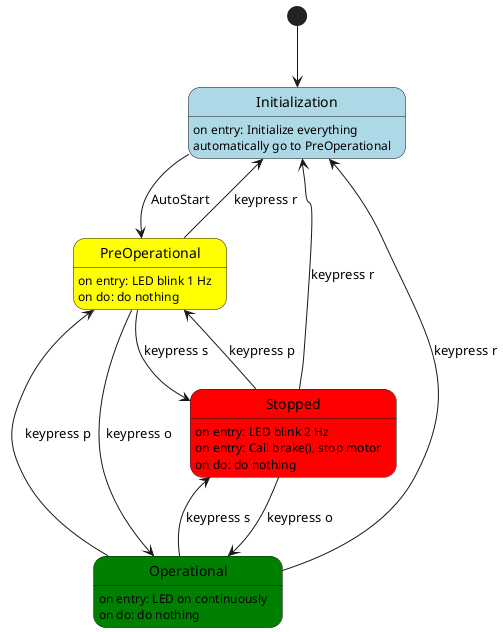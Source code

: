 @startuml part2
'state diagram
' make 4 states

state Initialization #LightBlue
state PreOperational #Yellow
state Operational #Green
state Stopped #Red

[*] --> Initialization
Initialization : on entry: Initialize everything
Initialization : automatically go to PreOperational
Initialization --> PreOperational : AutoStart
PreOperational --> Operational : keypress o
PreOperational --> Initialization : keypress r
PreOperational --> Stopped : keypress s
PreOperational : on entry: LED blink 1 Hz
PreOperational : on do: do nothing
Operational --> Stopped : keypress s
Operational --> Initialization : keypress r
Operational --> PreOperational : keypress p
Operational : on entry: LED on continuously
Operational : on do: do nothing
Stopped --> PreOperational : keypress p
Stopped --> Initialization : keypress r
Stopped --> Operational : keypress o
Stopped : on entry: LED blink 2 Hz
Stopped : on entry: Call brake(), stop motor
Stopped : on do: do nothing


@enduml